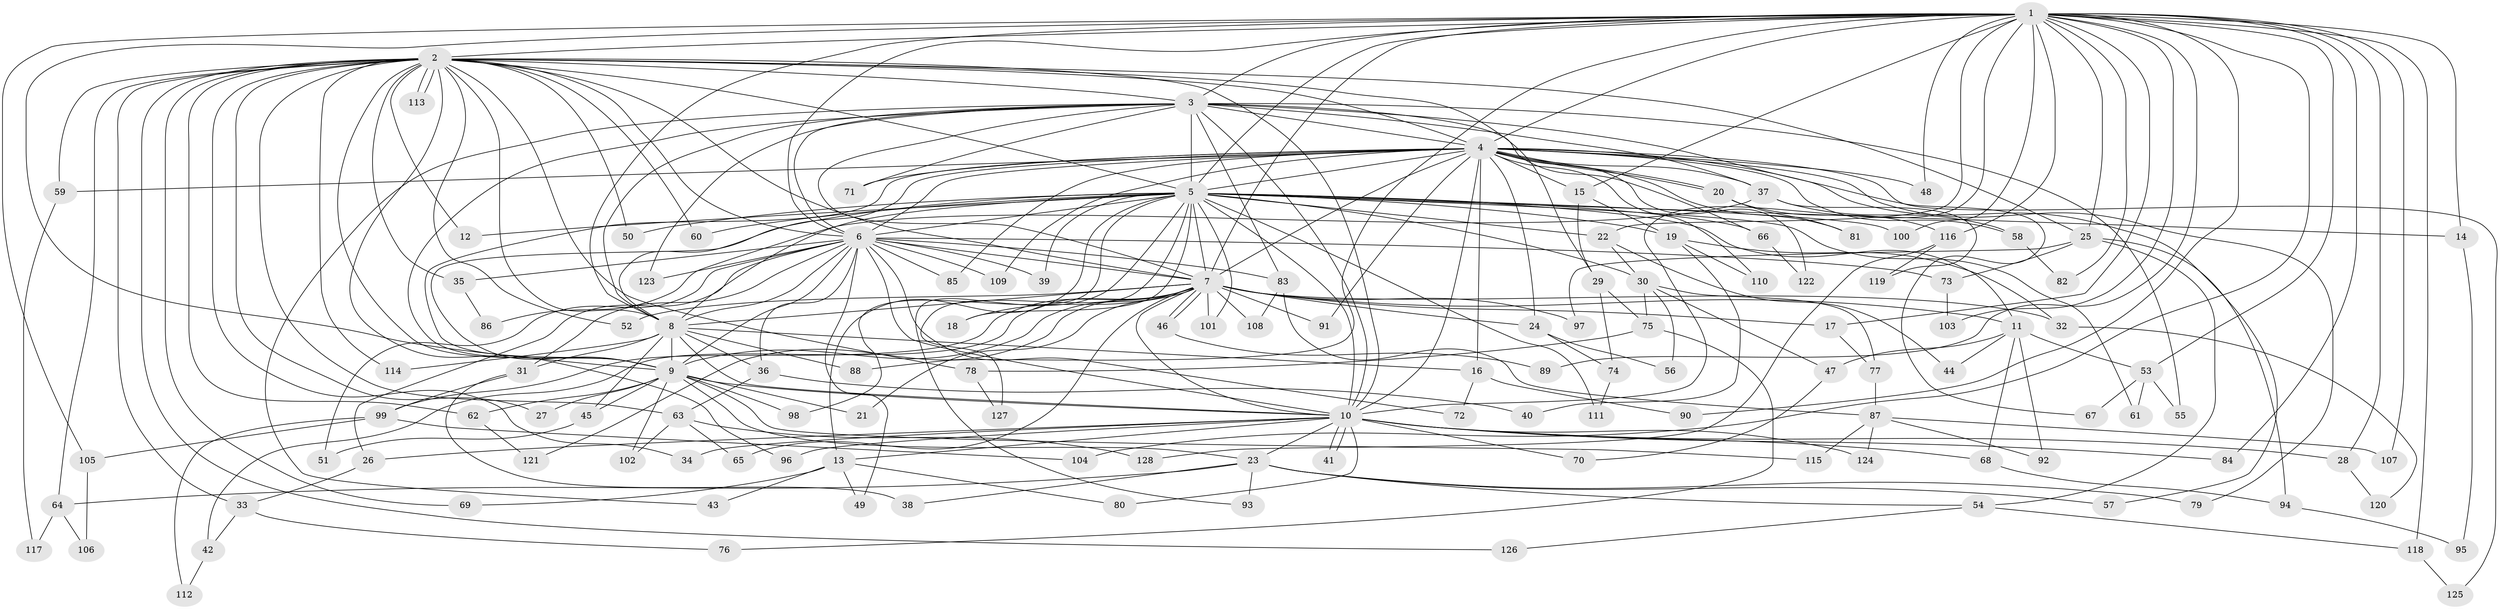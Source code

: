 // coarse degree distribution, {26: 0.00980392156862745, 42: 0.00980392156862745, 15: 0.0196078431372549, 27: 0.00980392156862745, 38: 0.00980392156862745, 12: 0.00980392156862745, 19: 0.00980392156862745, 8: 0.029411764705882353, 2: 0.5196078431372549, 5: 0.049019607843137254, 3: 0.1568627450980392, 4: 0.11764705882352941, 6: 0.0196078431372549, 1: 0.0196078431372549, 7: 0.00980392156862745}
// Generated by graph-tools (version 1.1) at 2025/41/03/06/25 10:41:40]
// undirected, 128 vertices, 281 edges
graph export_dot {
graph [start="1"]
  node [color=gray90,style=filled];
  1;
  2;
  3;
  4;
  5;
  6;
  7;
  8;
  9;
  10;
  11;
  12;
  13;
  14;
  15;
  16;
  17;
  18;
  19;
  20;
  21;
  22;
  23;
  24;
  25;
  26;
  27;
  28;
  29;
  30;
  31;
  32;
  33;
  34;
  35;
  36;
  37;
  38;
  39;
  40;
  41;
  42;
  43;
  44;
  45;
  46;
  47;
  48;
  49;
  50;
  51;
  52;
  53;
  54;
  55;
  56;
  57;
  58;
  59;
  60;
  61;
  62;
  63;
  64;
  65;
  66;
  67;
  68;
  69;
  70;
  71;
  72;
  73;
  74;
  75;
  76;
  77;
  78;
  79;
  80;
  81;
  82;
  83;
  84;
  85;
  86;
  87;
  88;
  89;
  90;
  91;
  92;
  93;
  94;
  95;
  96;
  97;
  98;
  99;
  100;
  101;
  102;
  103;
  104;
  105;
  106;
  107;
  108;
  109;
  110;
  111;
  112;
  113;
  114;
  115;
  116;
  117;
  118;
  119;
  120;
  121;
  122;
  123;
  124;
  125;
  126;
  127;
  128;
  1 -- 2;
  1 -- 3;
  1 -- 4;
  1 -- 5;
  1 -- 6;
  1 -- 7;
  1 -- 8;
  1 -- 9;
  1 -- 10;
  1 -- 14;
  1 -- 15;
  1 -- 17;
  1 -- 22;
  1 -- 25;
  1 -- 28;
  1 -- 48;
  1 -- 53;
  1 -- 82;
  1 -- 84;
  1 -- 88;
  1 -- 89;
  1 -- 90;
  1 -- 100;
  1 -- 103;
  1 -- 104;
  1 -- 105;
  1 -- 107;
  1 -- 116;
  1 -- 118;
  2 -- 3;
  2 -- 4;
  2 -- 5;
  2 -- 6;
  2 -- 7;
  2 -- 8;
  2 -- 9;
  2 -- 10;
  2 -- 12;
  2 -- 25;
  2 -- 27;
  2 -- 29;
  2 -- 33;
  2 -- 34;
  2 -- 35;
  2 -- 50;
  2 -- 52;
  2 -- 59;
  2 -- 60;
  2 -- 62;
  2 -- 63;
  2 -- 64;
  2 -- 69;
  2 -- 78;
  2 -- 96;
  2 -- 113;
  2 -- 113;
  2 -- 114;
  2 -- 126;
  3 -- 4;
  3 -- 5;
  3 -- 6;
  3 -- 7;
  3 -- 8;
  3 -- 9;
  3 -- 10;
  3 -- 37;
  3 -- 43;
  3 -- 55;
  3 -- 66;
  3 -- 67;
  3 -- 71;
  3 -- 83;
  3 -- 123;
  4 -- 5;
  4 -- 6;
  4 -- 7;
  4 -- 8;
  4 -- 9;
  4 -- 10;
  4 -- 15;
  4 -- 16;
  4 -- 20;
  4 -- 20;
  4 -- 24;
  4 -- 37;
  4 -- 48;
  4 -- 57;
  4 -- 58;
  4 -- 59;
  4 -- 71;
  4 -- 79;
  4 -- 81;
  4 -- 85;
  4 -- 91;
  4 -- 109;
  4 -- 110;
  4 -- 122;
  4 -- 125;
  5 -- 6;
  5 -- 7;
  5 -- 8;
  5 -- 9;
  5 -- 10;
  5 -- 11;
  5 -- 12;
  5 -- 13;
  5 -- 14;
  5 -- 18;
  5 -- 19;
  5 -- 22;
  5 -- 30;
  5 -- 39;
  5 -- 50;
  5 -- 60;
  5 -- 61;
  5 -- 66;
  5 -- 93;
  5 -- 98;
  5 -- 100;
  5 -- 101;
  5 -- 111;
  5 -- 127;
  6 -- 7;
  6 -- 8;
  6 -- 9;
  6 -- 10;
  6 -- 26;
  6 -- 31;
  6 -- 35;
  6 -- 36;
  6 -- 39;
  6 -- 49;
  6 -- 51;
  6 -- 72;
  6 -- 73;
  6 -- 83;
  6 -- 85;
  6 -- 109;
  6 -- 123;
  7 -- 8;
  7 -- 9;
  7 -- 10;
  7 -- 11;
  7 -- 17;
  7 -- 18;
  7 -- 21;
  7 -- 24;
  7 -- 32;
  7 -- 42;
  7 -- 46;
  7 -- 46;
  7 -- 52;
  7 -- 65;
  7 -- 91;
  7 -- 97;
  7 -- 99;
  7 -- 101;
  7 -- 108;
  7 -- 121;
  8 -- 9;
  8 -- 10;
  8 -- 16;
  8 -- 31;
  8 -- 36;
  8 -- 45;
  8 -- 88;
  8 -- 114;
  9 -- 10;
  9 -- 21;
  9 -- 23;
  9 -- 27;
  9 -- 45;
  9 -- 62;
  9 -- 98;
  9 -- 102;
  9 -- 115;
  10 -- 13;
  10 -- 23;
  10 -- 26;
  10 -- 28;
  10 -- 34;
  10 -- 41;
  10 -- 41;
  10 -- 68;
  10 -- 70;
  10 -- 80;
  10 -- 84;
  10 -- 96;
  10 -- 124;
  11 -- 44;
  11 -- 47;
  11 -- 53;
  11 -- 68;
  11 -- 92;
  13 -- 43;
  13 -- 49;
  13 -- 69;
  13 -- 80;
  14 -- 95;
  15 -- 19;
  15 -- 29;
  16 -- 72;
  16 -- 90;
  17 -- 77;
  19 -- 32;
  19 -- 40;
  19 -- 110;
  20 -- 81;
  20 -- 116;
  22 -- 30;
  22 -- 44;
  23 -- 38;
  23 -- 54;
  23 -- 57;
  23 -- 64;
  23 -- 79;
  23 -- 93;
  24 -- 56;
  24 -- 74;
  25 -- 54;
  25 -- 73;
  25 -- 94;
  25 -- 97;
  26 -- 33;
  28 -- 120;
  29 -- 74;
  29 -- 75;
  30 -- 47;
  30 -- 56;
  30 -- 75;
  30 -- 77;
  31 -- 38;
  31 -- 99;
  32 -- 120;
  33 -- 42;
  33 -- 76;
  35 -- 86;
  36 -- 40;
  36 -- 63;
  37 -- 58;
  37 -- 86;
  37 -- 119;
  42 -- 112;
  45 -- 51;
  46 -- 89;
  47 -- 70;
  53 -- 55;
  53 -- 61;
  53 -- 67;
  54 -- 118;
  54 -- 126;
  58 -- 82;
  59 -- 117;
  62 -- 121;
  63 -- 65;
  63 -- 102;
  63 -- 128;
  64 -- 106;
  64 -- 117;
  66 -- 122;
  68 -- 94;
  73 -- 103;
  74 -- 111;
  75 -- 76;
  75 -- 78;
  77 -- 87;
  78 -- 127;
  83 -- 87;
  83 -- 108;
  87 -- 92;
  87 -- 107;
  87 -- 115;
  87 -- 124;
  94 -- 95;
  99 -- 104;
  99 -- 105;
  99 -- 112;
  105 -- 106;
  116 -- 119;
  116 -- 128;
  118 -- 125;
}
